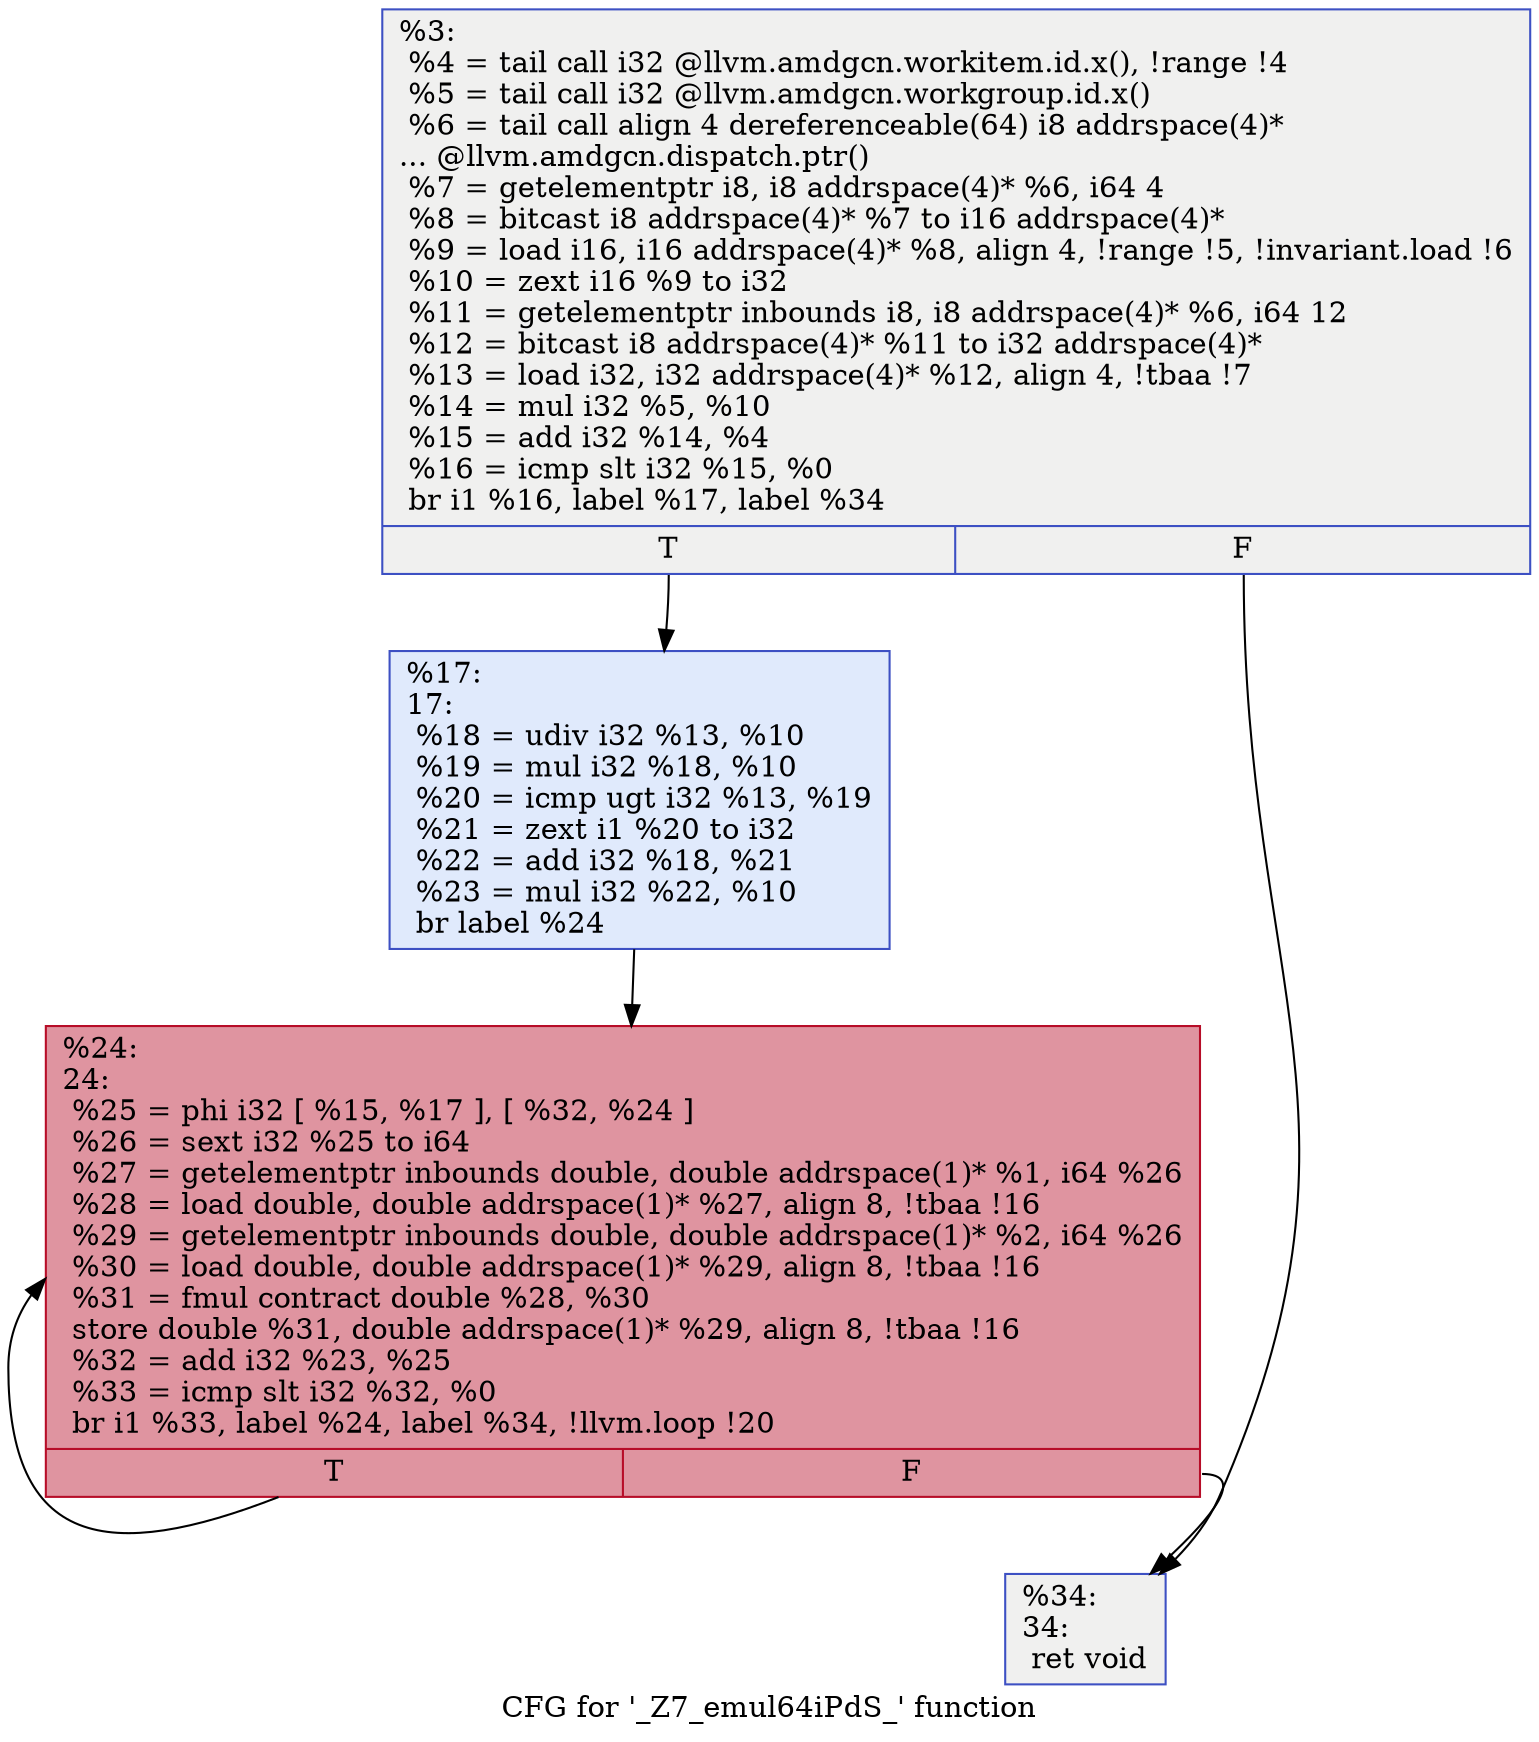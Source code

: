 digraph "CFG for '_Z7_emul64iPdS_' function" {
	label="CFG for '_Z7_emul64iPdS_' function";

	Node0x46b8440 [shape=record,color="#3d50c3ff", style=filled, fillcolor="#dedcdb70",label="{%3:\l  %4 = tail call i32 @llvm.amdgcn.workitem.id.x(), !range !4\l  %5 = tail call i32 @llvm.amdgcn.workgroup.id.x()\l  %6 = tail call align 4 dereferenceable(64) i8 addrspace(4)*\l... @llvm.amdgcn.dispatch.ptr()\l  %7 = getelementptr i8, i8 addrspace(4)* %6, i64 4\l  %8 = bitcast i8 addrspace(4)* %7 to i16 addrspace(4)*\l  %9 = load i16, i16 addrspace(4)* %8, align 4, !range !5, !invariant.load !6\l  %10 = zext i16 %9 to i32\l  %11 = getelementptr inbounds i8, i8 addrspace(4)* %6, i64 12\l  %12 = bitcast i8 addrspace(4)* %11 to i32 addrspace(4)*\l  %13 = load i32, i32 addrspace(4)* %12, align 4, !tbaa !7\l  %14 = mul i32 %5, %10\l  %15 = add i32 %14, %4\l  %16 = icmp slt i32 %15, %0\l  br i1 %16, label %17, label %34\l|{<s0>T|<s1>F}}"];
	Node0x46b8440:s0 -> Node0x46b91e0;
	Node0x46b8440:s1 -> Node0x46b9da0;
	Node0x46b91e0 [shape=record,color="#3d50c3ff", style=filled, fillcolor="#b9d0f970",label="{%17:\l17:                                               \l  %18 = udiv i32 %13, %10\l  %19 = mul i32 %18, %10\l  %20 = icmp ugt i32 %13, %19\l  %21 = zext i1 %20 to i32\l  %22 = add i32 %18, %21\l  %23 = mul i32 %22, %10\l  br label %24\l}"];
	Node0x46b91e0 -> Node0x46babd0;
	Node0x46babd0 [shape=record,color="#b70d28ff", style=filled, fillcolor="#b70d2870",label="{%24:\l24:                                               \l  %25 = phi i32 [ %15, %17 ], [ %32, %24 ]\l  %26 = sext i32 %25 to i64\l  %27 = getelementptr inbounds double, double addrspace(1)* %1, i64 %26\l  %28 = load double, double addrspace(1)* %27, align 8, !tbaa !16\l  %29 = getelementptr inbounds double, double addrspace(1)* %2, i64 %26\l  %30 = load double, double addrspace(1)* %29, align 8, !tbaa !16\l  %31 = fmul contract double %28, %30\l  store double %31, double addrspace(1)* %29, align 8, !tbaa !16\l  %32 = add i32 %23, %25\l  %33 = icmp slt i32 %32, %0\l  br i1 %33, label %24, label %34, !llvm.loop !20\l|{<s0>T|<s1>F}}"];
	Node0x46babd0:s0 -> Node0x46babd0;
	Node0x46babd0:s1 -> Node0x46b9da0;
	Node0x46b9da0 [shape=record,color="#3d50c3ff", style=filled, fillcolor="#dedcdb70",label="{%34:\l34:                                               \l  ret void\l}"];
}
